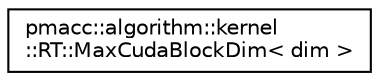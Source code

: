 digraph "Graphical Class Hierarchy"
{
 // LATEX_PDF_SIZE
  edge [fontname="Helvetica",fontsize="10",labelfontname="Helvetica",labelfontsize="10"];
  node [fontname="Helvetica",fontsize="10",shape=record];
  rankdir="LR";
  Node0 [label="pmacc::algorithm::kernel\l::RT::MaxCudaBlockDim\< dim \>",height=0.2,width=0.4,color="black", fillcolor="white", style="filled",URL="$structpmacc_1_1algorithm_1_1kernel_1_1_r_t_1_1_max_cuda_block_dim.html",tooltip="Heuristic maximum threads per block and per axis in agreement to sm_2.x - sm_5.3."];
}
